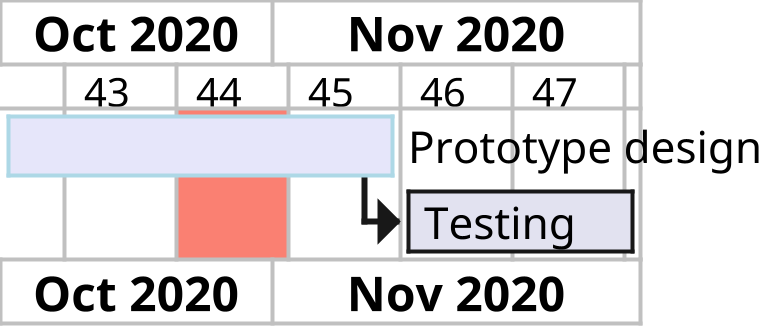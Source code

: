 {
  "sha1": "qhqqjqjfb868pukv1virnkto6fp9c2c",
  "insertion": {
    "when": "2024-06-04T17:28:42.460Z",
    "url": "https://forum.plantuml.net/12289/gantt-printscale-weekly-coloring-current-week?show=12291#c12291",
    "user": "plantuml@gmail.com"
  }
}
@startgantt
printscale weekly
scale 5
2020/10/26 to 2020/11/01 are colored in salmon

Project starts the 2020-10-15
[Prototype design] as [TASK1] lasts 25 days
[TASK1] is colored in Lavender/LightBlue
[Testing] lasts 15 days
[TASK1]->[Testing]
@endgantt
